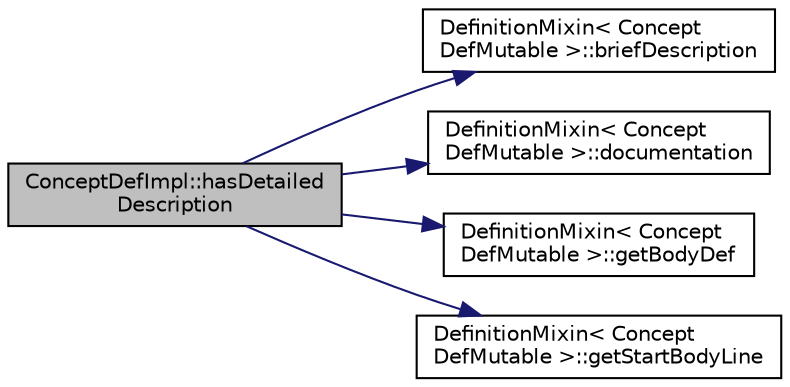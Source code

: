 digraph "ConceptDefImpl::hasDetailedDescription"
{
 // LATEX_PDF_SIZE
  edge [fontname="Helvetica",fontsize="10",labelfontname="Helvetica",labelfontsize="10"];
  node [fontname="Helvetica",fontsize="10",shape=record];
  rankdir="LR";
  Node1 [label="ConceptDefImpl::hasDetailed\lDescription",height=0.2,width=0.4,color="black", fillcolor="grey75", style="filled", fontcolor="black",tooltip=" "];
  Node1 -> Node2 [color="midnightblue",fontsize="10",style="solid",fontname="Helvetica"];
  Node2 [label="DefinitionMixin\< Concept\lDefMutable \>::briefDescription",height=0.2,width=0.4,color="black", fillcolor="white", style="filled",URL="$classDefinitionMixin.html#a62a7618b7129cf1043daf2dc9dd0e9f5",tooltip=" "];
  Node1 -> Node3 [color="midnightblue",fontsize="10",style="solid",fontname="Helvetica"];
  Node3 [label="DefinitionMixin\< Concept\lDefMutable \>::documentation",height=0.2,width=0.4,color="black", fillcolor="white", style="filled",URL="$classDefinitionMixin.html#a74d143629acf0185d67c889465406bda",tooltip=" "];
  Node1 -> Node4 [color="midnightblue",fontsize="10",style="solid",fontname="Helvetica"];
  Node4 [label="DefinitionMixin\< Concept\lDefMutable \>::getBodyDef",height=0.2,width=0.4,color="black", fillcolor="white", style="filled",URL="$classDefinitionMixin.html#a520d013ca021fd70ae61d44b5960695f",tooltip=" "];
  Node1 -> Node5 [color="midnightblue",fontsize="10",style="solid",fontname="Helvetica"];
  Node5 [label="DefinitionMixin\< Concept\lDefMutable \>::getStartBodyLine",height=0.2,width=0.4,color="black", fillcolor="white", style="filled",URL="$classDefinitionMixin.html#a8f0edfb5b5a02ad453690b01e9dc239b",tooltip=" "];
}

